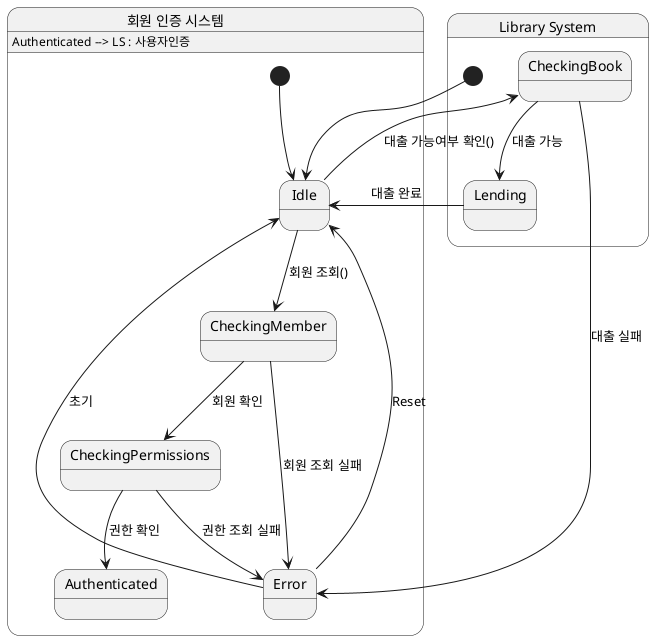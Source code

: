 @startuml

    state "회원 인증 시스템" as Auth {
        [*] --> Idle
        Idle --> CheckingMember : 회원 조회()
        CheckingMember --> CheckingPermissions : 회원 확인
        CheckingPermissions --> Authenticated : 권한 확인
        CheckingMember --> Error : 회원 조회 실패
        CheckingPermissions --> Error : 권한 조회 실패
        Error --> Idle : 초기
    }

    state "Library System" as LS {
        [*] --> Idle
        Idle --> CheckingBook : 대출 가능여부 확인()
        CheckingBook --> Lending : 대출 가능
        Lending --> Idle : 대출 완료
        CheckingBook --> Error : 대출 실패
        Error --> Idle : Reset
    }

Auth : Authenticated --> LS : 사용자인증

@enduml
